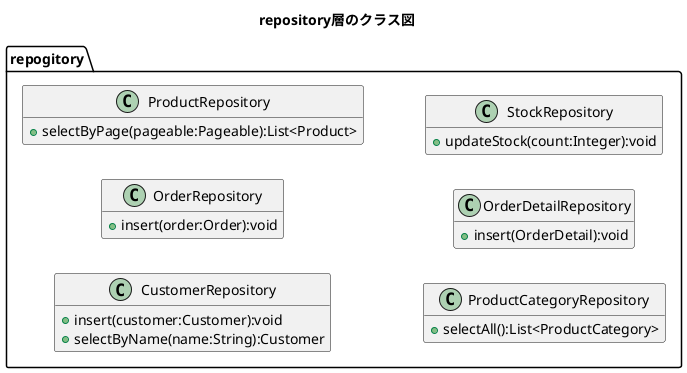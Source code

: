 @startuml
title repository層のクラス図
hide empty members
left to right direction

package repogitory{
class CustomerRepository{
        +insert(customer:Customer):void
        +selectByName(name:String):Customer
    }

    class OrderRepository{
        +insert(order:Order):void
    }

    class ProductRepository{
        +selectByPage(pageable:Pageable):List<Product>
    }

    class ProductCategoryRepository{
        +selectAll():List<ProductCategory>
    }

    class OrderDetailRepository{
        +insert(OrderDetail):void
    }
    
    class StockRepository{
        +updateStock(count:Integer):void
    }
}
@enduml